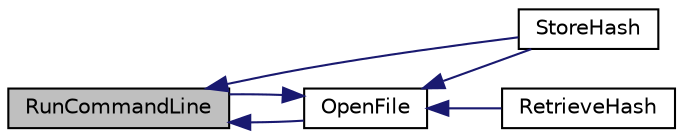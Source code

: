 digraph "RunCommandLine"
{
  edge [fontname="Helvetica",fontsize="10",labelfontname="Helvetica",labelfontsize="10"];
  node [fontname="Helvetica",fontsize="10",shape=record];
  rankdir="LR";
  Node24 [label="RunCommandLine",height=0.2,width=0.4,color="black", fillcolor="grey75", style="filled", fontcolor="black"];
  Node24 -> Node25 [dir="back",color="midnightblue",fontsize="10",style="solid",fontname="Helvetica"];
  Node25 [label="StoreHash",height=0.2,width=0.4,color="black", fillcolor="white", style="filled",URL="$classUtils_1_1Utils.html#a6a6081b53a45497b979b18772b1efcca"];
  Node24 -> Node26 [dir="back",color="midnightblue",fontsize="10",style="solid",fontname="Helvetica"];
  Node26 [label="OpenFile",height=0.2,width=0.4,color="black", fillcolor="white", style="filled",URL="$classUtils_1_1Utils.html#a31128e7bea0186654a573cf4da28af6d"];
  Node26 -> Node25 [dir="back",color="midnightblue",fontsize="10",style="solid",fontname="Helvetica"];
  Node26 -> Node27 [dir="back",color="midnightblue",fontsize="10",style="solid",fontname="Helvetica"];
  Node27 [label="RetrieveHash",height=0.2,width=0.4,color="black", fillcolor="white", style="filled",URL="$classUtils_1_1Utils.html#a2bd1d8d0b7927cc2fd650d00c0fa60ec"];
  Node26 -> Node24 [dir="back",color="midnightblue",fontsize="10",style="solid",fontname="Helvetica"];
}

